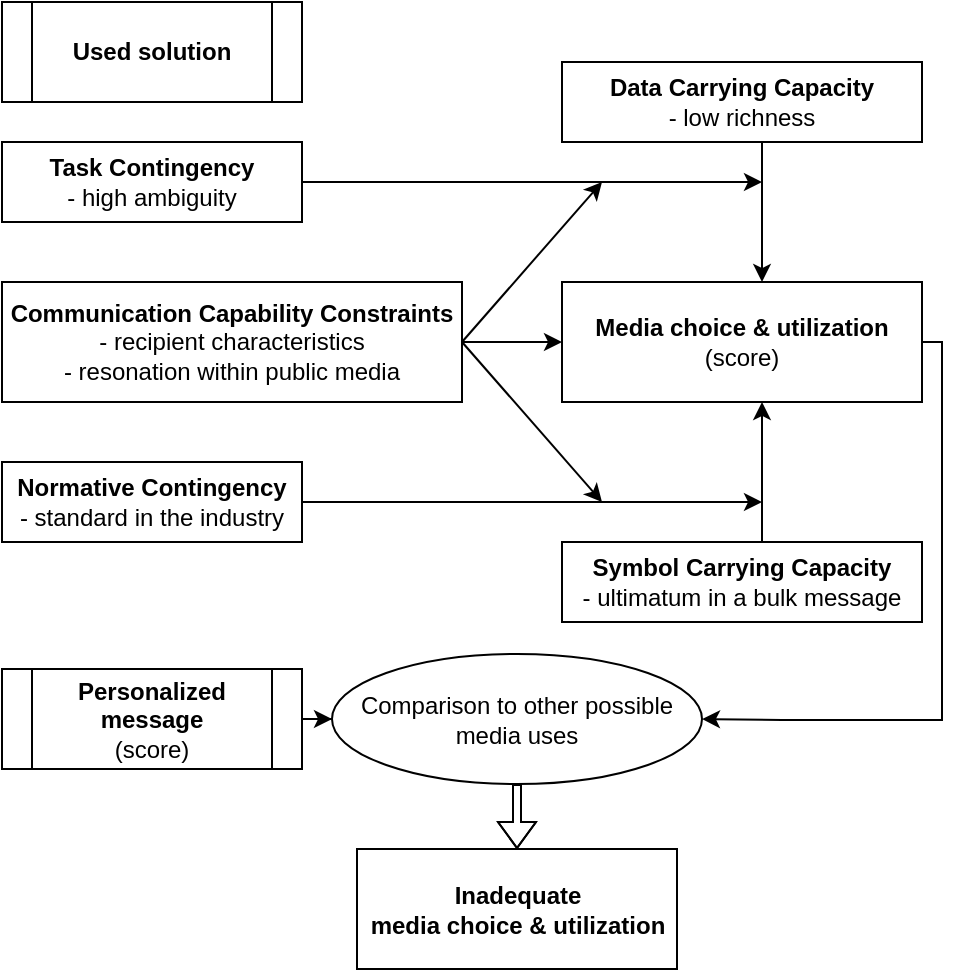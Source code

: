 <mxfile version="15.3.7" type="device"><diagram id="J__XwTEnHi32U5wFGmYA" name="Page-1"><mxGraphModel dx="950" dy="476" grid="1" gridSize="10" guides="1" tooltips="1" connect="1" arrows="1" fold="1" page="1" pageScale="1" pageWidth="1654" pageHeight="1169" math="0" shadow="0"><root><mxCell id="0"/><mxCell id="1" parent="0"/><mxCell id="37FtVzAuiDH8wxsvMoQ5-7" style="edgeStyle=orthogonalEdgeStyle;rounded=0;orthogonalLoop=1;jettySize=auto;html=1;" parent="1" source="37FtVzAuiDH8wxsvMoQ5-1" edge="1"><mxGeometry relative="1" as="geometry"><mxPoint x="880" y="270" as="targetPoint"/></mxGeometry></mxCell><mxCell id="37FtVzAuiDH8wxsvMoQ5-1" value="&lt;div&gt;&lt;b&gt;Task Contingency&lt;/b&gt;&lt;/div&gt;&lt;div&gt;- high ambiguity&lt;br&gt;&lt;b&gt;&lt;/b&gt;&lt;/div&gt;" style="rounded=0;whiteSpace=wrap;html=1;" parent="1" vertex="1"><mxGeometry x="500" y="250" width="150" height="40" as="geometry"/></mxCell><mxCell id="37FtVzAuiDH8wxsvMoQ5-6" style="edgeStyle=orthogonalEdgeStyle;rounded=0;orthogonalLoop=1;jettySize=auto;html=1;" parent="1" source="37FtVzAuiDH8wxsvMoQ5-2" target="37FtVzAuiDH8wxsvMoQ5-3" edge="1"><mxGeometry relative="1" as="geometry"><Array as="points"><mxPoint x="880" y="280"/><mxPoint x="880" y="280"/></Array></mxGeometry></mxCell><mxCell id="37FtVzAuiDH8wxsvMoQ5-2" value="&lt;div&gt;&lt;b&gt;Data Carrying Capacity&lt;/b&gt;&lt;/div&gt;&lt;div&gt;- low richness&lt;/div&gt;" style="rounded=0;whiteSpace=wrap;html=1;" parent="1" vertex="1"><mxGeometry x="780" y="210" width="180" height="40" as="geometry"/></mxCell><mxCell id="m4fXOcsd9sT-R20wvvRk-3" style="edgeStyle=orthogonalEdgeStyle;rounded=0;orthogonalLoop=1;jettySize=auto;html=1;entryX=1;entryY=0.5;entryDx=0;entryDy=0;" parent="1" source="37FtVzAuiDH8wxsvMoQ5-3" target="m4fXOcsd9sT-R20wvvRk-10" edge="1"><mxGeometry relative="1" as="geometry"><mxPoint x="850" y="580" as="targetPoint"/><Array as="points"><mxPoint x="970" y="350"/><mxPoint x="970" y="539"/><mxPoint x="890" y="539"/></Array></mxGeometry></mxCell><mxCell id="37FtVzAuiDH8wxsvMoQ5-3" value="&lt;div&gt;&lt;b&gt;Media choice &amp;amp; utilization&lt;/b&gt;&lt;/div&gt;&lt;div&gt;(score)&lt;/div&gt;" style="rounded=0;whiteSpace=wrap;html=1;" parent="1" vertex="1"><mxGeometry x="780" y="320" width="180" height="60" as="geometry"/></mxCell><mxCell id="37FtVzAuiDH8wxsvMoQ5-5" style="edgeStyle=orthogonalEdgeStyle;rounded=0;orthogonalLoop=1;jettySize=auto;html=1;" parent="1" source="37FtVzAuiDH8wxsvMoQ5-4" target="37FtVzAuiDH8wxsvMoQ5-3" edge="1"><mxGeometry relative="1" as="geometry"><Array as="points"><mxPoint x="880" y="430"/><mxPoint x="880" y="430"/></Array></mxGeometry></mxCell><mxCell id="37FtVzAuiDH8wxsvMoQ5-4" value="&lt;div&gt;&lt;b&gt;Symbol Carrying Capacity&lt;/b&gt;&lt;/div&gt;&lt;div&gt;- ultimatum in a bulk message&lt;br&gt;&lt;/div&gt;" style="rounded=0;whiteSpace=wrap;html=1;" parent="1" vertex="1"><mxGeometry x="780" y="450" width="180" height="40" as="geometry"/></mxCell><mxCell id="37FtVzAuiDH8wxsvMoQ5-9" style="rounded=0;orthogonalLoop=1;jettySize=auto;html=1;exitX=1;exitY=0.5;exitDx=0;exitDy=0;" parent="1" source="37FtVzAuiDH8wxsvMoQ5-8" edge="1"><mxGeometry relative="1" as="geometry"><mxPoint x="800" y="270" as="targetPoint"/></mxGeometry></mxCell><mxCell id="37FtVzAuiDH8wxsvMoQ5-12" style="rounded=0;orthogonalLoop=1;jettySize=auto;html=1;exitX=1;exitY=0.5;exitDx=0;exitDy=0;" parent="1" source="37FtVzAuiDH8wxsvMoQ5-8" edge="1"><mxGeometry relative="1" as="geometry"><mxPoint x="800" y="430" as="targetPoint"/></mxGeometry></mxCell><mxCell id="37FtVzAuiDH8wxsvMoQ5-13" style="rounded=0;orthogonalLoop=1;jettySize=auto;html=1;" parent="1" source="37FtVzAuiDH8wxsvMoQ5-8" target="37FtVzAuiDH8wxsvMoQ5-3" edge="1"><mxGeometry relative="1" as="geometry"/></mxCell><mxCell id="37FtVzAuiDH8wxsvMoQ5-8" value="&lt;div&gt;&lt;b&gt;Communication Capability Constraints&lt;/b&gt;&lt;/div&gt;&lt;div&gt;- recipient characteristics&lt;/div&gt;&lt;div&gt;- resonation within public media&lt;/div&gt;" style="rounded=0;whiteSpace=wrap;html=1;" parent="1" vertex="1"><mxGeometry x="500" y="320" width="230" height="60" as="geometry"/></mxCell><mxCell id="37FtVzAuiDH8wxsvMoQ5-11" style="edgeStyle=orthogonalEdgeStyle;rounded=0;orthogonalLoop=1;jettySize=auto;html=1;" parent="1" source="37FtVzAuiDH8wxsvMoQ5-10" edge="1"><mxGeometry relative="1" as="geometry"><mxPoint x="880" y="430" as="targetPoint"/></mxGeometry></mxCell><mxCell id="37FtVzAuiDH8wxsvMoQ5-10" value="&lt;div&gt;&lt;b&gt;Normative Contingency&lt;/b&gt;&lt;/div&gt;&lt;div&gt;- standard in the industry&lt;br&gt;&lt;b&gt;&lt;/b&gt;&lt;/div&gt;" style="rounded=0;whiteSpace=wrap;html=1;" parent="1" vertex="1"><mxGeometry x="500" y="410" width="150" height="40" as="geometry"/></mxCell><mxCell id="m4fXOcsd9sT-R20wvvRk-8" style="edgeStyle=orthogonalEdgeStyle;rounded=0;orthogonalLoop=1;jettySize=auto;html=1;shape=flexArrow;endWidth=14;endSize=4;width=4;exitX=0.5;exitY=1;exitDx=0;exitDy=0;" parent="1" source="m4fXOcsd9sT-R20wvvRk-10" target="m4fXOcsd9sT-R20wvvRk-4" edge="1"><mxGeometry relative="1" as="geometry"><mxPoint x="750" y="573.5" as="sourcePoint"/></mxGeometry></mxCell><mxCell id="m4fXOcsd9sT-R20wvvRk-4" value="&lt;div&gt;&lt;b&gt;Inadequate&lt;br&gt;media choice &amp;amp; utilization&lt;br&gt;&lt;/b&gt;&lt;/div&gt;" style="rounded=0;whiteSpace=wrap;html=1;" parent="1" vertex="1"><mxGeometry x="677.5" y="603.5" width="160" height="60" as="geometry"/></mxCell><mxCell id="m4fXOcsd9sT-R20wvvRk-6" value="&lt;b&gt;Used solution&lt;/b&gt;" style="shape=process;whiteSpace=wrap;html=1;backgroundOutline=1;" parent="1" vertex="1"><mxGeometry x="500" y="180" width="150" height="50" as="geometry"/></mxCell><mxCell id="m4fXOcsd9sT-R20wvvRk-11" style="edgeStyle=orthogonalEdgeStyle;rounded=0;orthogonalLoop=1;jettySize=auto;html=1;" parent="1" source="m4fXOcsd9sT-R20wvvRk-7" target="m4fXOcsd9sT-R20wvvRk-10" edge="1"><mxGeometry relative="1" as="geometry"/></mxCell><mxCell id="m4fXOcsd9sT-R20wvvRk-7" value="&lt;b&gt;Personalized message&lt;/b&gt;&lt;br&gt;&lt;div&gt;(score)&lt;/div&gt;" style="shape=process;whiteSpace=wrap;html=1;backgroundOutline=1;" parent="1" vertex="1"><mxGeometry x="500" y="513.5" width="150" height="50" as="geometry"/></mxCell><mxCell id="m4fXOcsd9sT-R20wvvRk-10" value="Comparison to other possible media uses" style="ellipse;whiteSpace=wrap;html=1;shadow=0;" parent="1" vertex="1"><mxGeometry x="665" y="506" width="185" height="65" as="geometry"/></mxCell></root></mxGraphModel></diagram></mxfile>